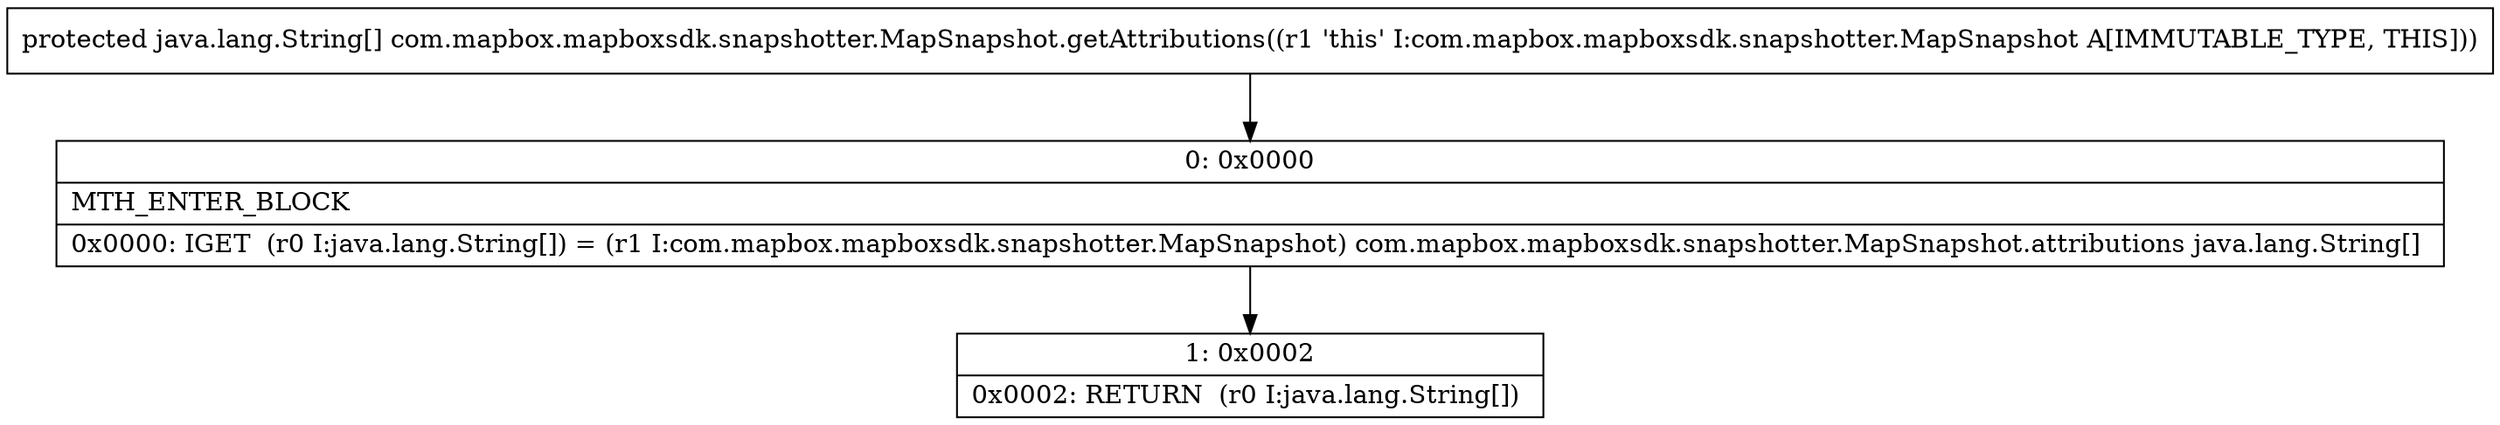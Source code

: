 digraph "CFG forcom.mapbox.mapboxsdk.snapshotter.MapSnapshot.getAttributions()[Ljava\/lang\/String;" {
Node_0 [shape=record,label="{0\:\ 0x0000|MTH_ENTER_BLOCK\l|0x0000: IGET  (r0 I:java.lang.String[]) = (r1 I:com.mapbox.mapboxsdk.snapshotter.MapSnapshot) com.mapbox.mapboxsdk.snapshotter.MapSnapshot.attributions java.lang.String[] \l}"];
Node_1 [shape=record,label="{1\:\ 0x0002|0x0002: RETURN  (r0 I:java.lang.String[]) \l}"];
MethodNode[shape=record,label="{protected java.lang.String[] com.mapbox.mapboxsdk.snapshotter.MapSnapshot.getAttributions((r1 'this' I:com.mapbox.mapboxsdk.snapshotter.MapSnapshot A[IMMUTABLE_TYPE, THIS])) }"];
MethodNode -> Node_0;
Node_0 -> Node_1;
}

